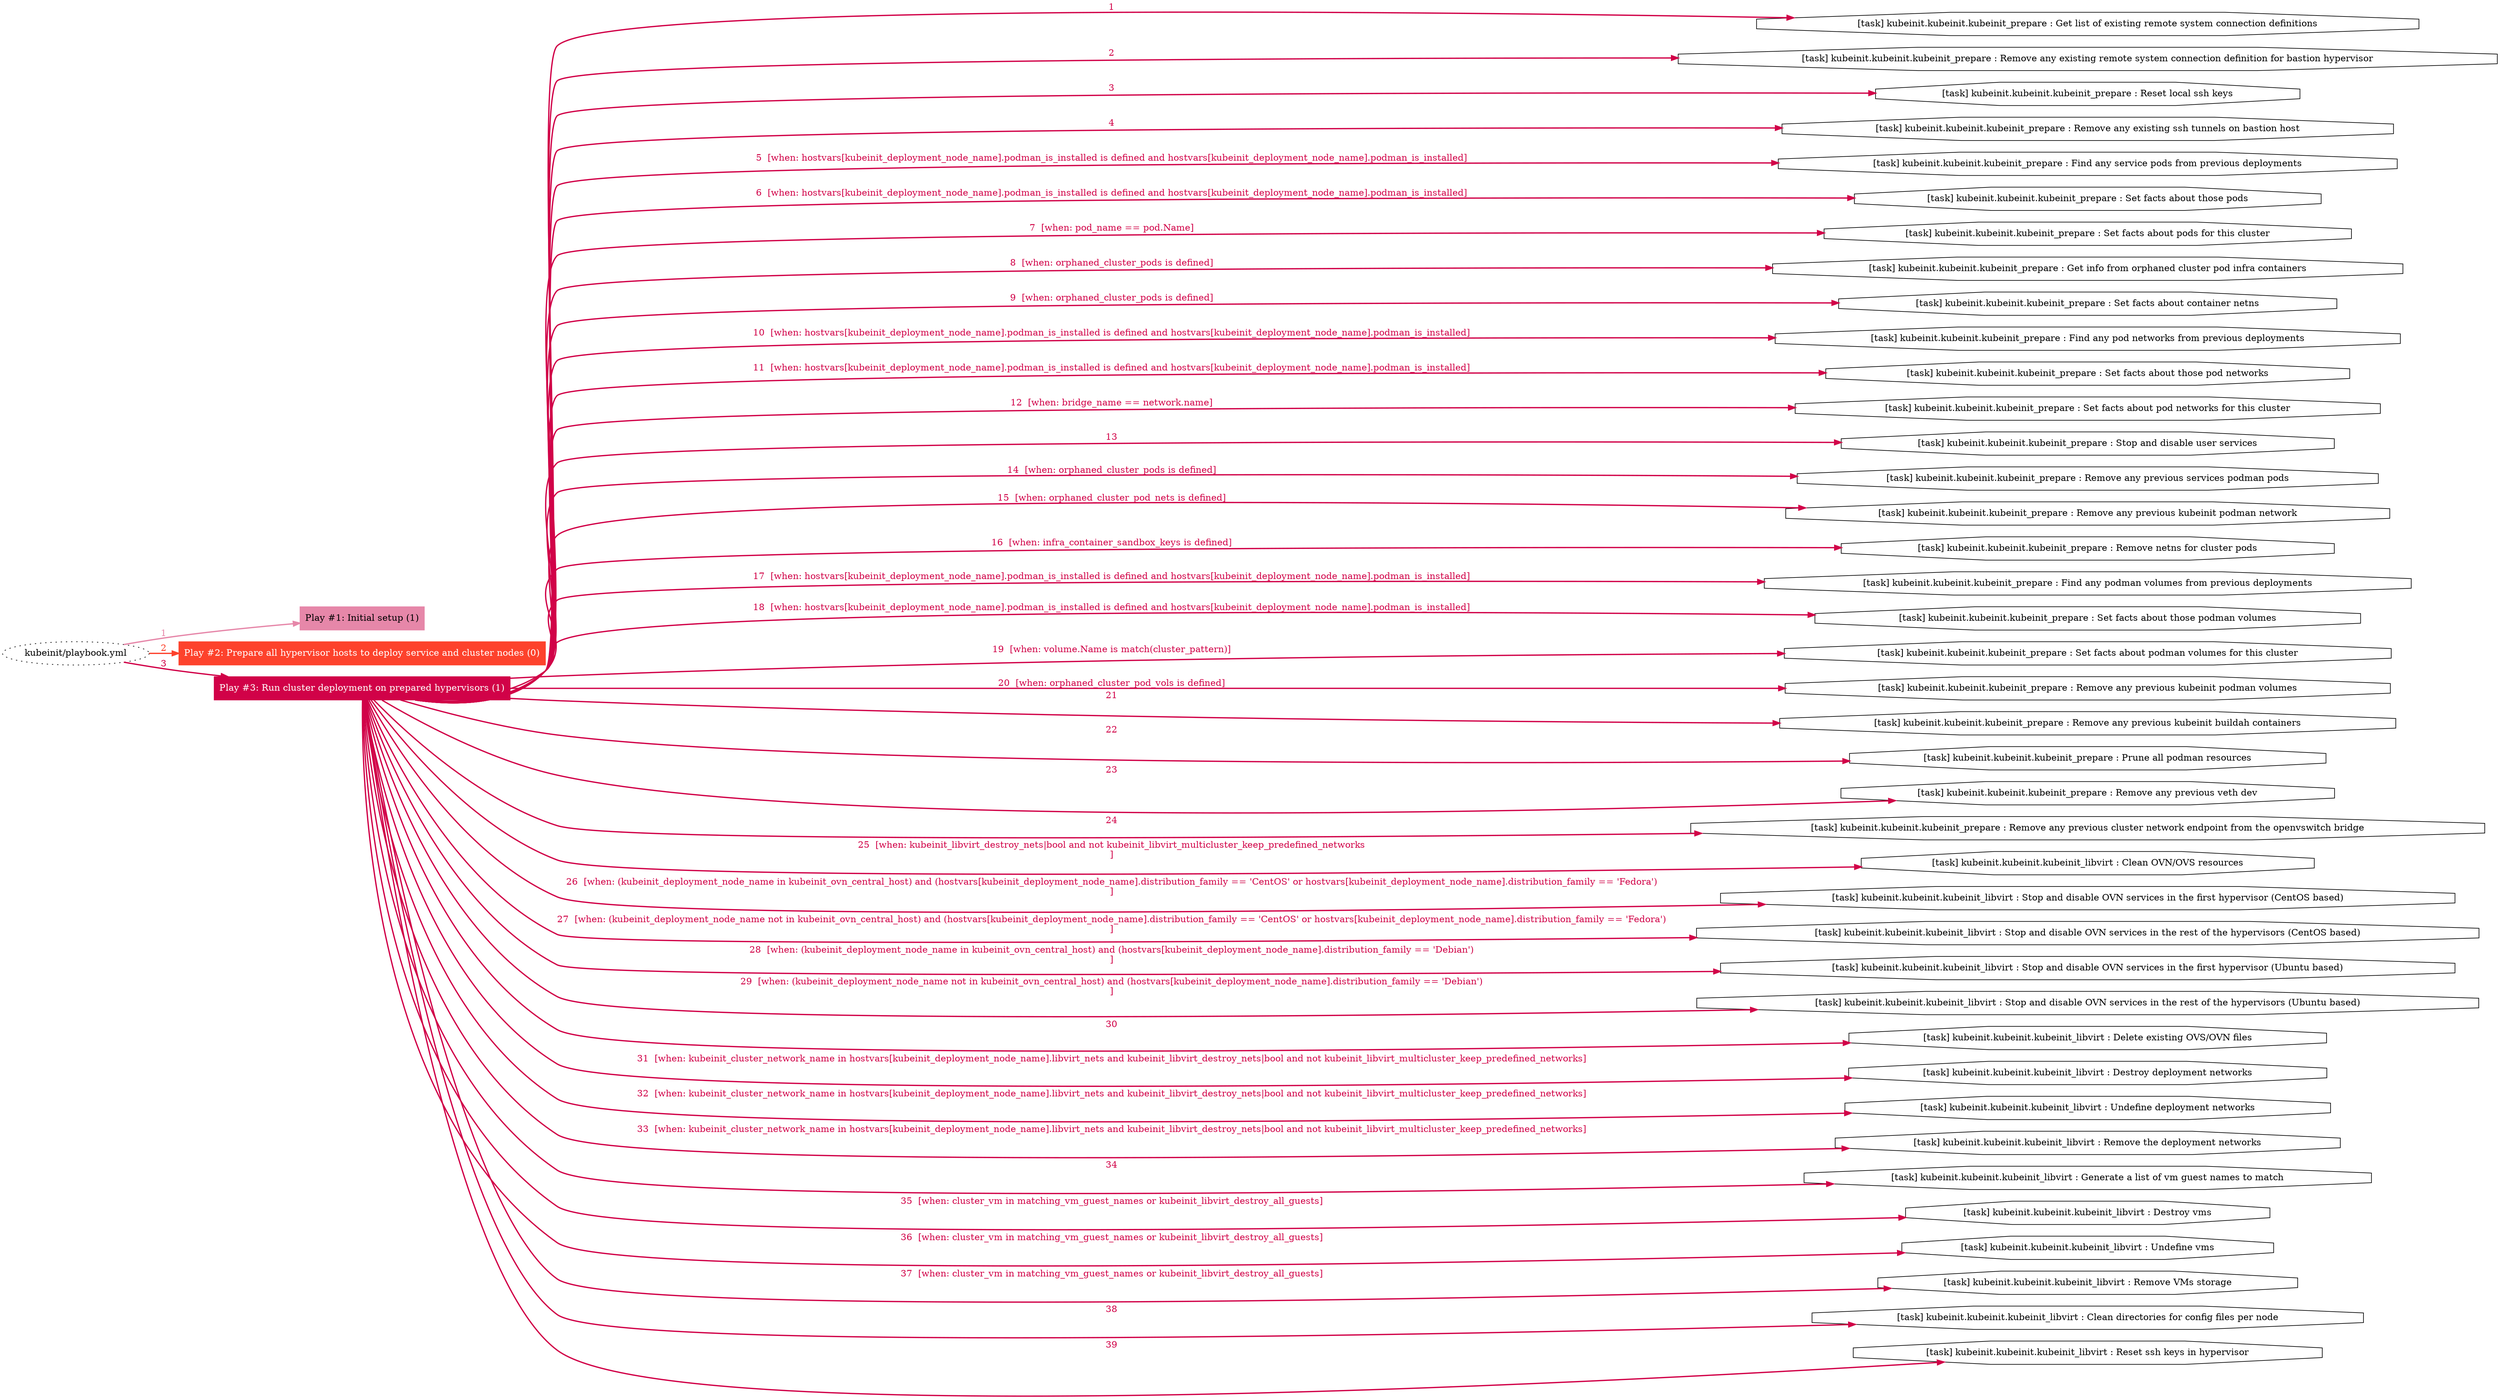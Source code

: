 digraph "kubeinit/playbook.yml "{
	graph [concentrate=true ordering=in rankdir=LR ratio=fill]
	edge [esep=5 sep=10]
	"kubeinit/playbook.yml" [id=root_node style=dotted]
	subgraph "Play #1: Initial setup (1) "{
		"Play #1: Initial setup (1)" [color="#e687a9" fontcolor="#000000" id="play_2f63eb82-1377-4c1e-8fe1-5450ad002854" shape=box style=filled tooltip=localhost]
		"kubeinit/playbook.yml" -> "Play #1: Initial setup (1)" [label=1 color="#e687a9" fontcolor="#e687a9" id="edge_ad1af6d9-ab44-41d0-9d61-5130a6dbf298" style=bold]
	}
	subgraph "Play #2: Prepare all hypervisor hosts to deploy service and cluster nodes (0) "{
		"Play #2: Prepare all hypervisor hosts to deploy service and cluster nodes (0)" [color="#fd422c" fontcolor="#ffffff" id="play_e335d4ef-d8e4-467f-97dc-23af422b1cb5" shape=box style=filled tooltip=""]
		"kubeinit/playbook.yml" -> "Play #2: Prepare all hypervisor hosts to deploy service and cluster nodes (0)" [label=2 color="#fd422c" fontcolor="#fd422c" id="edge_6d431bc2-f48c-4875-ab42-da58fb72e3fb" style=bold]
	}
	subgraph "Play #3: Run cluster deployment on prepared hypervisors (1) "{
		"Play #3: Run cluster deployment on prepared hypervisors (1)" [color="#d10248" fontcolor="#ffffff" id="play_bb994a31-3110-4e51-bcb0-b8765e5af574" shape=box style=filled tooltip=localhost]
		"kubeinit/playbook.yml" -> "Play #3: Run cluster deployment on prepared hypervisors (1)" [label=3 color="#d10248" fontcolor="#d10248" id="edge_40d86300-f83c-4851-b22c-e748909fec50" style=bold]
		"task_96da92c1-5719-4abf-860b-5b1aa0149707" [label="[task] kubeinit.kubeinit.kubeinit_prepare : Get list of existing remote system connection definitions" id="task_96da92c1-5719-4abf-860b-5b1aa0149707" shape=octagon tooltip="[task] kubeinit.kubeinit.kubeinit_prepare : Get list of existing remote system connection definitions"]
		"Play #3: Run cluster deployment on prepared hypervisors (1)" -> "task_96da92c1-5719-4abf-860b-5b1aa0149707" [label=1 color="#d10248" fontcolor="#d10248" id="edge_6b1117fe-211a-446f-b416-7ca95d5f80aa" style=bold]
		"task_e6cc02d6-c37c-4a59-b090-52f4a51542e4" [label="[task] kubeinit.kubeinit.kubeinit_prepare : Remove any existing remote system connection definition for bastion hypervisor" id="task_e6cc02d6-c37c-4a59-b090-52f4a51542e4" shape=octagon tooltip="[task] kubeinit.kubeinit.kubeinit_prepare : Remove any existing remote system connection definition for bastion hypervisor"]
		"Play #3: Run cluster deployment on prepared hypervisors (1)" -> "task_e6cc02d6-c37c-4a59-b090-52f4a51542e4" [label=2 color="#d10248" fontcolor="#d10248" id="edge_65788430-8c95-44b0-b385-4329642acc57" style=bold]
		"task_0adb8bc0-b1f7-4543-9b89-7c547d068ae3" [label="[task] kubeinit.kubeinit.kubeinit_prepare : Reset local ssh keys" id="task_0adb8bc0-b1f7-4543-9b89-7c547d068ae3" shape=octagon tooltip="[task] kubeinit.kubeinit.kubeinit_prepare : Reset local ssh keys"]
		"Play #3: Run cluster deployment on prepared hypervisors (1)" -> "task_0adb8bc0-b1f7-4543-9b89-7c547d068ae3" [label=3 color="#d10248" fontcolor="#d10248" id="edge_73637b86-7a62-4c0f-bbc3-6b969bcf356b" style=bold]
		"task_70d98728-358a-4792-a982-cf58c50e2861" [label="[task] kubeinit.kubeinit.kubeinit_prepare : Remove any existing ssh tunnels on bastion host" id="task_70d98728-358a-4792-a982-cf58c50e2861" shape=octagon tooltip="[task] kubeinit.kubeinit.kubeinit_prepare : Remove any existing ssh tunnels on bastion host"]
		"Play #3: Run cluster deployment on prepared hypervisors (1)" -> "task_70d98728-358a-4792-a982-cf58c50e2861" [label=4 color="#d10248" fontcolor="#d10248" id="edge_6b84e5a8-db47-41aa-ae92-4cd87a5ee05c" style=bold]
		"task_4e2b2ab7-923e-4b4f-bf24-a6820b42f659" [label="[task] kubeinit.kubeinit.kubeinit_prepare : Find any service pods from previous deployments" id="task_4e2b2ab7-923e-4b4f-bf24-a6820b42f659" shape=octagon tooltip="[task] kubeinit.kubeinit.kubeinit_prepare : Find any service pods from previous deployments"]
		"Play #3: Run cluster deployment on prepared hypervisors (1)" -> "task_4e2b2ab7-923e-4b4f-bf24-a6820b42f659" [label="5  [when: hostvars[kubeinit_deployment_node_name].podman_is_installed is defined and hostvars[kubeinit_deployment_node_name].podman_is_installed]" color="#d10248" fontcolor="#d10248" id="edge_01110215-7c91-42aa-b3d2-7a0351dad248" style=bold]
		"task_8f3ba47a-76ee-4aa0-bba2-0507ef7d2ba3" [label="[task] kubeinit.kubeinit.kubeinit_prepare : Set facts about those pods" id="task_8f3ba47a-76ee-4aa0-bba2-0507ef7d2ba3" shape=octagon tooltip="[task] kubeinit.kubeinit.kubeinit_prepare : Set facts about those pods"]
		"Play #3: Run cluster deployment on prepared hypervisors (1)" -> "task_8f3ba47a-76ee-4aa0-bba2-0507ef7d2ba3" [label="6  [when: hostvars[kubeinit_deployment_node_name].podman_is_installed is defined and hostvars[kubeinit_deployment_node_name].podman_is_installed]" color="#d10248" fontcolor="#d10248" id="edge_65894552-c9ec-4900-9988-5ef5fbc0b29c" style=bold]
		"task_c3167880-993c-4822-8f34-9d663b5f54d8" [label="[task] kubeinit.kubeinit.kubeinit_prepare : Set facts about pods for this cluster" id="task_c3167880-993c-4822-8f34-9d663b5f54d8" shape=octagon tooltip="[task] kubeinit.kubeinit.kubeinit_prepare : Set facts about pods for this cluster"]
		"Play #3: Run cluster deployment on prepared hypervisors (1)" -> "task_c3167880-993c-4822-8f34-9d663b5f54d8" [label="7  [when: pod_name == pod.Name]" color="#d10248" fontcolor="#d10248" id="edge_c2af4609-7382-4f27-99d6-29242bbcbc04" style=bold]
		"task_db2ad055-2cde-4937-b2e3-71f5f7146cec" [label="[task] kubeinit.kubeinit.kubeinit_prepare : Get info from orphaned cluster pod infra containers" id="task_db2ad055-2cde-4937-b2e3-71f5f7146cec" shape=octagon tooltip="[task] kubeinit.kubeinit.kubeinit_prepare : Get info from orphaned cluster pod infra containers"]
		"Play #3: Run cluster deployment on prepared hypervisors (1)" -> "task_db2ad055-2cde-4937-b2e3-71f5f7146cec" [label="8  [when: orphaned_cluster_pods is defined]" color="#d10248" fontcolor="#d10248" id="edge_59f07c05-053d-4669-8b83-6d010f35208d" style=bold]
		"task_968879ba-7b0a-4544-8cb1-970052bbe42a" [label="[task] kubeinit.kubeinit.kubeinit_prepare : Set facts about container netns" id="task_968879ba-7b0a-4544-8cb1-970052bbe42a" shape=octagon tooltip="[task] kubeinit.kubeinit.kubeinit_prepare : Set facts about container netns"]
		"Play #3: Run cluster deployment on prepared hypervisors (1)" -> "task_968879ba-7b0a-4544-8cb1-970052bbe42a" [label="9  [when: orphaned_cluster_pods is defined]" color="#d10248" fontcolor="#d10248" id="edge_c5009554-7e04-4660-a8e5-aa18ad72889d" style=bold]
		"task_d22e2bc1-6572-402c-bd59-d660e79e0c1f" [label="[task] kubeinit.kubeinit.kubeinit_prepare : Find any pod networks from previous deployments" id="task_d22e2bc1-6572-402c-bd59-d660e79e0c1f" shape=octagon tooltip="[task] kubeinit.kubeinit.kubeinit_prepare : Find any pod networks from previous deployments"]
		"Play #3: Run cluster deployment on prepared hypervisors (1)" -> "task_d22e2bc1-6572-402c-bd59-d660e79e0c1f" [label="10  [when: hostvars[kubeinit_deployment_node_name].podman_is_installed is defined and hostvars[kubeinit_deployment_node_name].podman_is_installed]" color="#d10248" fontcolor="#d10248" id="edge_e5391968-15ba-4283-aeba-627e6ba64abd" style=bold]
		"task_e5d9fa85-7b50-4dc8-8434-a43e75f74d5c" [label="[task] kubeinit.kubeinit.kubeinit_prepare : Set facts about those pod networks" id="task_e5d9fa85-7b50-4dc8-8434-a43e75f74d5c" shape=octagon tooltip="[task] kubeinit.kubeinit.kubeinit_prepare : Set facts about those pod networks"]
		"Play #3: Run cluster deployment on prepared hypervisors (1)" -> "task_e5d9fa85-7b50-4dc8-8434-a43e75f74d5c" [label="11  [when: hostvars[kubeinit_deployment_node_name].podman_is_installed is defined and hostvars[kubeinit_deployment_node_name].podman_is_installed]" color="#d10248" fontcolor="#d10248" id="edge_9b1426d5-6619-45b0-9ce0-fcd1f759bc23" style=bold]
		"task_b8f0c010-4e12-41c2-b233-e46ce25ba39a" [label="[task] kubeinit.kubeinit.kubeinit_prepare : Set facts about pod networks for this cluster" id="task_b8f0c010-4e12-41c2-b233-e46ce25ba39a" shape=octagon tooltip="[task] kubeinit.kubeinit.kubeinit_prepare : Set facts about pod networks for this cluster"]
		"Play #3: Run cluster deployment on prepared hypervisors (1)" -> "task_b8f0c010-4e12-41c2-b233-e46ce25ba39a" [label="12  [when: bridge_name == network.name]" color="#d10248" fontcolor="#d10248" id="edge_e7b5b759-f09c-49ba-9425-bfc6977bed4a" style=bold]
		"task_1a630e62-8bea-4160-bc17-44f44f086bd2" [label="[task] kubeinit.kubeinit.kubeinit_prepare : Stop and disable user services" id="task_1a630e62-8bea-4160-bc17-44f44f086bd2" shape=octagon tooltip="[task] kubeinit.kubeinit.kubeinit_prepare : Stop and disable user services"]
		"Play #3: Run cluster deployment on prepared hypervisors (1)" -> "task_1a630e62-8bea-4160-bc17-44f44f086bd2" [label=13 color="#d10248" fontcolor="#d10248" id="edge_8a169b8b-fc79-47d3-b174-97b572bf1f57" style=bold]
		"task_2b3a6b2e-b681-4219-b758-25df10cb0e63" [label="[task] kubeinit.kubeinit.kubeinit_prepare : Remove any previous services podman pods" id="task_2b3a6b2e-b681-4219-b758-25df10cb0e63" shape=octagon tooltip="[task] kubeinit.kubeinit.kubeinit_prepare : Remove any previous services podman pods"]
		"Play #3: Run cluster deployment on prepared hypervisors (1)" -> "task_2b3a6b2e-b681-4219-b758-25df10cb0e63" [label="14  [when: orphaned_cluster_pods is defined]" color="#d10248" fontcolor="#d10248" id="edge_7f930285-0314-4bc3-99cc-0d5b7b816d28" style=bold]
		"task_ade48efe-b50f-4f6b-92f2-337d93e7aa1d" [label="[task] kubeinit.kubeinit.kubeinit_prepare : Remove any previous kubeinit podman network" id="task_ade48efe-b50f-4f6b-92f2-337d93e7aa1d" shape=octagon tooltip="[task] kubeinit.kubeinit.kubeinit_prepare : Remove any previous kubeinit podman network"]
		"Play #3: Run cluster deployment on prepared hypervisors (1)" -> "task_ade48efe-b50f-4f6b-92f2-337d93e7aa1d" [label="15  [when: orphaned_cluster_pod_nets is defined]" color="#d10248" fontcolor="#d10248" id="edge_762967fa-62f8-4fba-ad5b-df32a1ea6a59" style=bold]
		"task_8180fc26-4dac-4d3a-944a-e2a7e4c21468" [label="[task] kubeinit.kubeinit.kubeinit_prepare : Remove netns for cluster pods" id="task_8180fc26-4dac-4d3a-944a-e2a7e4c21468" shape=octagon tooltip="[task] kubeinit.kubeinit.kubeinit_prepare : Remove netns for cluster pods"]
		"Play #3: Run cluster deployment on prepared hypervisors (1)" -> "task_8180fc26-4dac-4d3a-944a-e2a7e4c21468" [label="16  [when: infra_container_sandbox_keys is defined]" color="#d10248" fontcolor="#d10248" id="edge_be1d08fa-a962-40fe-98a2-de22cb7d5f09" style=bold]
		"task_e139fa9b-9720-4d0b-b5c8-a221eb42c575" [label="[task] kubeinit.kubeinit.kubeinit_prepare : Find any podman volumes from previous deployments" id="task_e139fa9b-9720-4d0b-b5c8-a221eb42c575" shape=octagon tooltip="[task] kubeinit.kubeinit.kubeinit_prepare : Find any podman volumes from previous deployments"]
		"Play #3: Run cluster deployment on prepared hypervisors (1)" -> "task_e139fa9b-9720-4d0b-b5c8-a221eb42c575" [label="17  [when: hostvars[kubeinit_deployment_node_name].podman_is_installed is defined and hostvars[kubeinit_deployment_node_name].podman_is_installed]" color="#d10248" fontcolor="#d10248" id="edge_c0e5e325-9e46-49f5-a2d7-2cec31153d06" style=bold]
		"task_2b2074dc-6af9-441a-8cc2-50f0960316c5" [label="[task] kubeinit.kubeinit.kubeinit_prepare : Set facts about those podman volumes" id="task_2b2074dc-6af9-441a-8cc2-50f0960316c5" shape=octagon tooltip="[task] kubeinit.kubeinit.kubeinit_prepare : Set facts about those podman volumes"]
		"Play #3: Run cluster deployment on prepared hypervisors (1)" -> "task_2b2074dc-6af9-441a-8cc2-50f0960316c5" [label="18  [when: hostvars[kubeinit_deployment_node_name].podman_is_installed is defined and hostvars[kubeinit_deployment_node_name].podman_is_installed]" color="#d10248" fontcolor="#d10248" id="edge_1ccd8c2d-49b1-4580-aeac-346c2dd61f49" style=bold]
		"task_4ef5fdc9-2606-4e52-b10a-0b4a592a98a9" [label="[task] kubeinit.kubeinit.kubeinit_prepare : Set facts about podman volumes for this cluster" id="task_4ef5fdc9-2606-4e52-b10a-0b4a592a98a9" shape=octagon tooltip="[task] kubeinit.kubeinit.kubeinit_prepare : Set facts about podman volumes for this cluster"]
		"Play #3: Run cluster deployment on prepared hypervisors (1)" -> "task_4ef5fdc9-2606-4e52-b10a-0b4a592a98a9" [label="19  [when: volume.Name is match(cluster_pattern)]" color="#d10248" fontcolor="#d10248" id="edge_f75f25f7-f8f2-4158-87d6-e21ad9d8e827" style=bold]
		"task_b8336e4a-88db-466c-8bfa-be1de1350d21" [label="[task] kubeinit.kubeinit.kubeinit_prepare : Remove any previous kubeinit podman volumes" id="task_b8336e4a-88db-466c-8bfa-be1de1350d21" shape=octagon tooltip="[task] kubeinit.kubeinit.kubeinit_prepare : Remove any previous kubeinit podman volumes"]
		"Play #3: Run cluster deployment on prepared hypervisors (1)" -> "task_b8336e4a-88db-466c-8bfa-be1de1350d21" [label="20  [when: orphaned_cluster_pod_vols is defined]" color="#d10248" fontcolor="#d10248" id="edge_e462144e-845a-4416-94de-5e44d50e2d0c" style=bold]
		"task_4af0d065-e174-434e-b453-e58bb4e47f22" [label="[task] kubeinit.kubeinit.kubeinit_prepare : Remove any previous kubeinit buildah containers" id="task_4af0d065-e174-434e-b453-e58bb4e47f22" shape=octagon tooltip="[task] kubeinit.kubeinit.kubeinit_prepare : Remove any previous kubeinit buildah containers"]
		"Play #3: Run cluster deployment on prepared hypervisors (1)" -> "task_4af0d065-e174-434e-b453-e58bb4e47f22" [label=21 color="#d10248" fontcolor="#d10248" id="edge_1302682b-d39b-497e-bae0-838a0ac29a7c" style=bold]
		"task_9cb8e434-7f59-4cd9-8e26-f015a0726fcf" [label="[task] kubeinit.kubeinit.kubeinit_prepare : Prune all podman resources" id="task_9cb8e434-7f59-4cd9-8e26-f015a0726fcf" shape=octagon tooltip="[task] kubeinit.kubeinit.kubeinit_prepare : Prune all podman resources"]
		"Play #3: Run cluster deployment on prepared hypervisors (1)" -> "task_9cb8e434-7f59-4cd9-8e26-f015a0726fcf" [label=22 color="#d10248" fontcolor="#d10248" id="edge_b50b7c2d-3144-4e59-ac70-3345bab8ef4e" style=bold]
		"task_f554d6e5-09a3-4c0a-a112-80f09f1540fd" [label="[task] kubeinit.kubeinit.kubeinit_prepare : Remove any previous veth dev" id="task_f554d6e5-09a3-4c0a-a112-80f09f1540fd" shape=octagon tooltip="[task] kubeinit.kubeinit.kubeinit_prepare : Remove any previous veth dev"]
		"Play #3: Run cluster deployment on prepared hypervisors (1)" -> "task_f554d6e5-09a3-4c0a-a112-80f09f1540fd" [label=23 color="#d10248" fontcolor="#d10248" id="edge_abc04252-5187-405b-accd-7b360643f8a3" style=bold]
		"task_ed11a55d-0bd5-43ae-88c4-ce29cb2a032c" [label="[task] kubeinit.kubeinit.kubeinit_prepare : Remove any previous cluster network endpoint from the openvswitch bridge" id="task_ed11a55d-0bd5-43ae-88c4-ce29cb2a032c" shape=octagon tooltip="[task] kubeinit.kubeinit.kubeinit_prepare : Remove any previous cluster network endpoint from the openvswitch bridge"]
		"Play #3: Run cluster deployment on prepared hypervisors (1)" -> "task_ed11a55d-0bd5-43ae-88c4-ce29cb2a032c" [label=24 color="#d10248" fontcolor="#d10248" id="edge_bf34ef7f-7e36-4d8b-9eec-1459125c3604" style=bold]
		"task_927f9d0a-17dd-41aa-a45d-d0aaddde4319" [label="[task] kubeinit.kubeinit.kubeinit_libvirt : Clean OVN/OVS resources" id="task_927f9d0a-17dd-41aa-a45d-d0aaddde4319" shape=octagon tooltip="[task] kubeinit.kubeinit.kubeinit_libvirt : Clean OVN/OVS resources"]
		"Play #3: Run cluster deployment on prepared hypervisors (1)" -> "task_927f9d0a-17dd-41aa-a45d-d0aaddde4319" [label="25  [when: kubeinit_libvirt_destroy_nets|bool and not kubeinit_libvirt_multicluster_keep_predefined_networks
]" color="#d10248" fontcolor="#d10248" id="edge_8a361202-bcab-47e2-b650-81fbb15ee666" style=bold]
		"task_77527163-ecc6-4ad4-87a6-3be466b7e331" [label="[task] kubeinit.kubeinit.kubeinit_libvirt : Stop and disable OVN services in the first hypervisor (CentOS based)" id="task_77527163-ecc6-4ad4-87a6-3be466b7e331" shape=octagon tooltip="[task] kubeinit.kubeinit.kubeinit_libvirt : Stop and disable OVN services in the first hypervisor (CentOS based)"]
		"Play #3: Run cluster deployment on prepared hypervisors (1)" -> "task_77527163-ecc6-4ad4-87a6-3be466b7e331" [label="26  [when: (kubeinit_deployment_node_name in kubeinit_ovn_central_host) and (hostvars[kubeinit_deployment_node_name].distribution_family == 'CentOS' or hostvars[kubeinit_deployment_node_name].distribution_family == 'Fedora')
]" color="#d10248" fontcolor="#d10248" id="edge_e2f1b656-70d7-41fb-b59d-3467d1b59028" style=bold]
		"task_7641221d-4aeb-43ea-acaa-40c748986849" [label="[task] kubeinit.kubeinit.kubeinit_libvirt : Stop and disable OVN services in the rest of the hypervisors (CentOS based)" id="task_7641221d-4aeb-43ea-acaa-40c748986849" shape=octagon tooltip="[task] kubeinit.kubeinit.kubeinit_libvirt : Stop and disable OVN services in the rest of the hypervisors (CentOS based)"]
		"Play #3: Run cluster deployment on prepared hypervisors (1)" -> "task_7641221d-4aeb-43ea-acaa-40c748986849" [label="27  [when: (kubeinit_deployment_node_name not in kubeinit_ovn_central_host) and (hostvars[kubeinit_deployment_node_name].distribution_family == 'CentOS' or hostvars[kubeinit_deployment_node_name].distribution_family == 'Fedora')
]" color="#d10248" fontcolor="#d10248" id="edge_991ecc9e-6ede-4f6c-aa2a-e1b9abe7230d" style=bold]
		"task_4e60fa88-bff4-4d74-8962-3bb650a6990f" [label="[task] kubeinit.kubeinit.kubeinit_libvirt : Stop and disable OVN services in the first hypervisor (Ubuntu based)" id="task_4e60fa88-bff4-4d74-8962-3bb650a6990f" shape=octagon tooltip="[task] kubeinit.kubeinit.kubeinit_libvirt : Stop and disable OVN services in the first hypervisor (Ubuntu based)"]
		"Play #3: Run cluster deployment on prepared hypervisors (1)" -> "task_4e60fa88-bff4-4d74-8962-3bb650a6990f" [label="28  [when: (kubeinit_deployment_node_name in kubeinit_ovn_central_host) and (hostvars[kubeinit_deployment_node_name].distribution_family == 'Debian')
]" color="#d10248" fontcolor="#d10248" id="edge_86cc090b-0797-4429-9496-9b2cbae253bb" style=bold]
		"task_afba7ce7-dac3-4cdc-8568-08ca85f599de" [label="[task] kubeinit.kubeinit.kubeinit_libvirt : Stop and disable OVN services in the rest of the hypervisors (Ubuntu based)" id="task_afba7ce7-dac3-4cdc-8568-08ca85f599de" shape=octagon tooltip="[task] kubeinit.kubeinit.kubeinit_libvirt : Stop and disable OVN services in the rest of the hypervisors (Ubuntu based)"]
		"Play #3: Run cluster deployment on prepared hypervisors (1)" -> "task_afba7ce7-dac3-4cdc-8568-08ca85f599de" [label="29  [when: (kubeinit_deployment_node_name not in kubeinit_ovn_central_host) and (hostvars[kubeinit_deployment_node_name].distribution_family == 'Debian')
]" color="#d10248" fontcolor="#d10248" id="edge_87de2929-55ea-4a03-ba30-84c88cdf1665" style=bold]
		"task_57ea6694-9e1b-4aef-a67b-3095db347b28" [label="[task] kubeinit.kubeinit.kubeinit_libvirt : Delete existing OVS/OVN files" id="task_57ea6694-9e1b-4aef-a67b-3095db347b28" shape=octagon tooltip="[task] kubeinit.kubeinit.kubeinit_libvirt : Delete existing OVS/OVN files"]
		"Play #3: Run cluster deployment on prepared hypervisors (1)" -> "task_57ea6694-9e1b-4aef-a67b-3095db347b28" [label=30 color="#d10248" fontcolor="#d10248" id="edge_4c65fd3f-e349-4818-b202-352d4d2abb77" style=bold]
		"task_f034f4ce-1d53-48a6-880a-5b025cfbf416" [label="[task] kubeinit.kubeinit.kubeinit_libvirt : Destroy deployment networks" id="task_f034f4ce-1d53-48a6-880a-5b025cfbf416" shape=octagon tooltip="[task] kubeinit.kubeinit.kubeinit_libvirt : Destroy deployment networks"]
		"Play #3: Run cluster deployment on prepared hypervisors (1)" -> "task_f034f4ce-1d53-48a6-880a-5b025cfbf416" [label="31  [when: kubeinit_cluster_network_name in hostvars[kubeinit_deployment_node_name].libvirt_nets and kubeinit_libvirt_destroy_nets|bool and not kubeinit_libvirt_multicluster_keep_predefined_networks]" color="#d10248" fontcolor="#d10248" id="edge_29f1a63d-079f-4f00-9882-e9f1b4d8d19b" style=bold]
		"task_d1f6b940-4c40-454b-af8d-f8ce8765a14d" [label="[task] kubeinit.kubeinit.kubeinit_libvirt : Undefine deployment networks" id="task_d1f6b940-4c40-454b-af8d-f8ce8765a14d" shape=octagon tooltip="[task] kubeinit.kubeinit.kubeinit_libvirt : Undefine deployment networks"]
		"Play #3: Run cluster deployment on prepared hypervisors (1)" -> "task_d1f6b940-4c40-454b-af8d-f8ce8765a14d" [label="32  [when: kubeinit_cluster_network_name in hostvars[kubeinit_deployment_node_name].libvirt_nets and kubeinit_libvirt_destroy_nets|bool and not kubeinit_libvirt_multicluster_keep_predefined_networks]" color="#d10248" fontcolor="#d10248" id="edge_826353ce-0f25-48d8-a3f8-d6db459e0c27" style=bold]
		"task_eadb6705-0592-4998-b45d-5187f12fbb2c" [label="[task] kubeinit.kubeinit.kubeinit_libvirt : Remove the deployment networks" id="task_eadb6705-0592-4998-b45d-5187f12fbb2c" shape=octagon tooltip="[task] kubeinit.kubeinit.kubeinit_libvirt : Remove the deployment networks"]
		"Play #3: Run cluster deployment on prepared hypervisors (1)" -> "task_eadb6705-0592-4998-b45d-5187f12fbb2c" [label="33  [when: kubeinit_cluster_network_name in hostvars[kubeinit_deployment_node_name].libvirt_nets and kubeinit_libvirt_destroy_nets|bool and not kubeinit_libvirt_multicluster_keep_predefined_networks]" color="#d10248" fontcolor="#d10248" id="edge_1ea7352a-6d6c-4787-94f5-ebef40026e4e" style=bold]
		"task_d2ec6011-bad1-47c8-a3da-f57e7f4c742e" [label="[task] kubeinit.kubeinit.kubeinit_libvirt : Generate a list of vm guest names to match" id="task_d2ec6011-bad1-47c8-a3da-f57e7f4c742e" shape=octagon tooltip="[task] kubeinit.kubeinit.kubeinit_libvirt : Generate a list of vm guest names to match"]
		"Play #3: Run cluster deployment on prepared hypervisors (1)" -> "task_d2ec6011-bad1-47c8-a3da-f57e7f4c742e" [label=34 color="#d10248" fontcolor="#d10248" id="edge_1ac4dbdf-81f0-4269-91ba-43c06bdc3b72" style=bold]
		"task_8e2187cd-c5db-4ef6-be96-5263f75829e6" [label="[task] kubeinit.kubeinit.kubeinit_libvirt : Destroy vms" id="task_8e2187cd-c5db-4ef6-be96-5263f75829e6" shape=octagon tooltip="[task] kubeinit.kubeinit.kubeinit_libvirt : Destroy vms"]
		"Play #3: Run cluster deployment on prepared hypervisors (1)" -> "task_8e2187cd-c5db-4ef6-be96-5263f75829e6" [label="35  [when: cluster_vm in matching_vm_guest_names or kubeinit_libvirt_destroy_all_guests]" color="#d10248" fontcolor="#d10248" id="edge_253777f9-40e4-4286-94b0-31b1de57c251" style=bold]
		"task_87f90246-049d-4f3f-a6b3-08a241d1880a" [label="[task] kubeinit.kubeinit.kubeinit_libvirt : Undefine vms" id="task_87f90246-049d-4f3f-a6b3-08a241d1880a" shape=octagon tooltip="[task] kubeinit.kubeinit.kubeinit_libvirt : Undefine vms"]
		"Play #3: Run cluster deployment on prepared hypervisors (1)" -> "task_87f90246-049d-4f3f-a6b3-08a241d1880a" [label="36  [when: cluster_vm in matching_vm_guest_names or kubeinit_libvirt_destroy_all_guests]" color="#d10248" fontcolor="#d10248" id="edge_9edbf4c2-1168-43c4-9b78-e23fc353941b" style=bold]
		"task_4ab4a4f8-df1b-4250-a179-b22a52e27757" [label="[task] kubeinit.kubeinit.kubeinit_libvirt : Remove VMs storage" id="task_4ab4a4f8-df1b-4250-a179-b22a52e27757" shape=octagon tooltip="[task] kubeinit.kubeinit.kubeinit_libvirt : Remove VMs storage"]
		"Play #3: Run cluster deployment on prepared hypervisors (1)" -> "task_4ab4a4f8-df1b-4250-a179-b22a52e27757" [label="37  [when: cluster_vm in matching_vm_guest_names or kubeinit_libvirt_destroy_all_guests]" color="#d10248" fontcolor="#d10248" id="edge_ddad7ab6-0dea-4d7c-b293-7cb100110584" style=bold]
		"task_6c1712db-0761-4b36-a12f-bd7d51048f1a" [label="[task] kubeinit.kubeinit.kubeinit_libvirt : Clean directories for config files per node" id="task_6c1712db-0761-4b36-a12f-bd7d51048f1a" shape=octagon tooltip="[task] kubeinit.kubeinit.kubeinit_libvirt : Clean directories for config files per node"]
		"Play #3: Run cluster deployment on prepared hypervisors (1)" -> "task_6c1712db-0761-4b36-a12f-bd7d51048f1a" [label=38 color="#d10248" fontcolor="#d10248" id="edge_975dd0de-f1c4-4c54-ad4b-2050d827d97b" style=bold]
		"task_7a769e7e-055d-4df8-aa6f-010c3b0ba8cd" [label="[task] kubeinit.kubeinit.kubeinit_libvirt : Reset ssh keys in hypervisor" id="task_7a769e7e-055d-4df8-aa6f-010c3b0ba8cd" shape=octagon tooltip="[task] kubeinit.kubeinit.kubeinit_libvirt : Reset ssh keys in hypervisor"]
		"Play #3: Run cluster deployment on prepared hypervisors (1)" -> "task_7a769e7e-055d-4df8-aa6f-010c3b0ba8cd" [label=39 color="#d10248" fontcolor="#d10248" id="edge_4e943181-725f-426c-8bd2-13405e37b05d" style=bold]
	}
}
